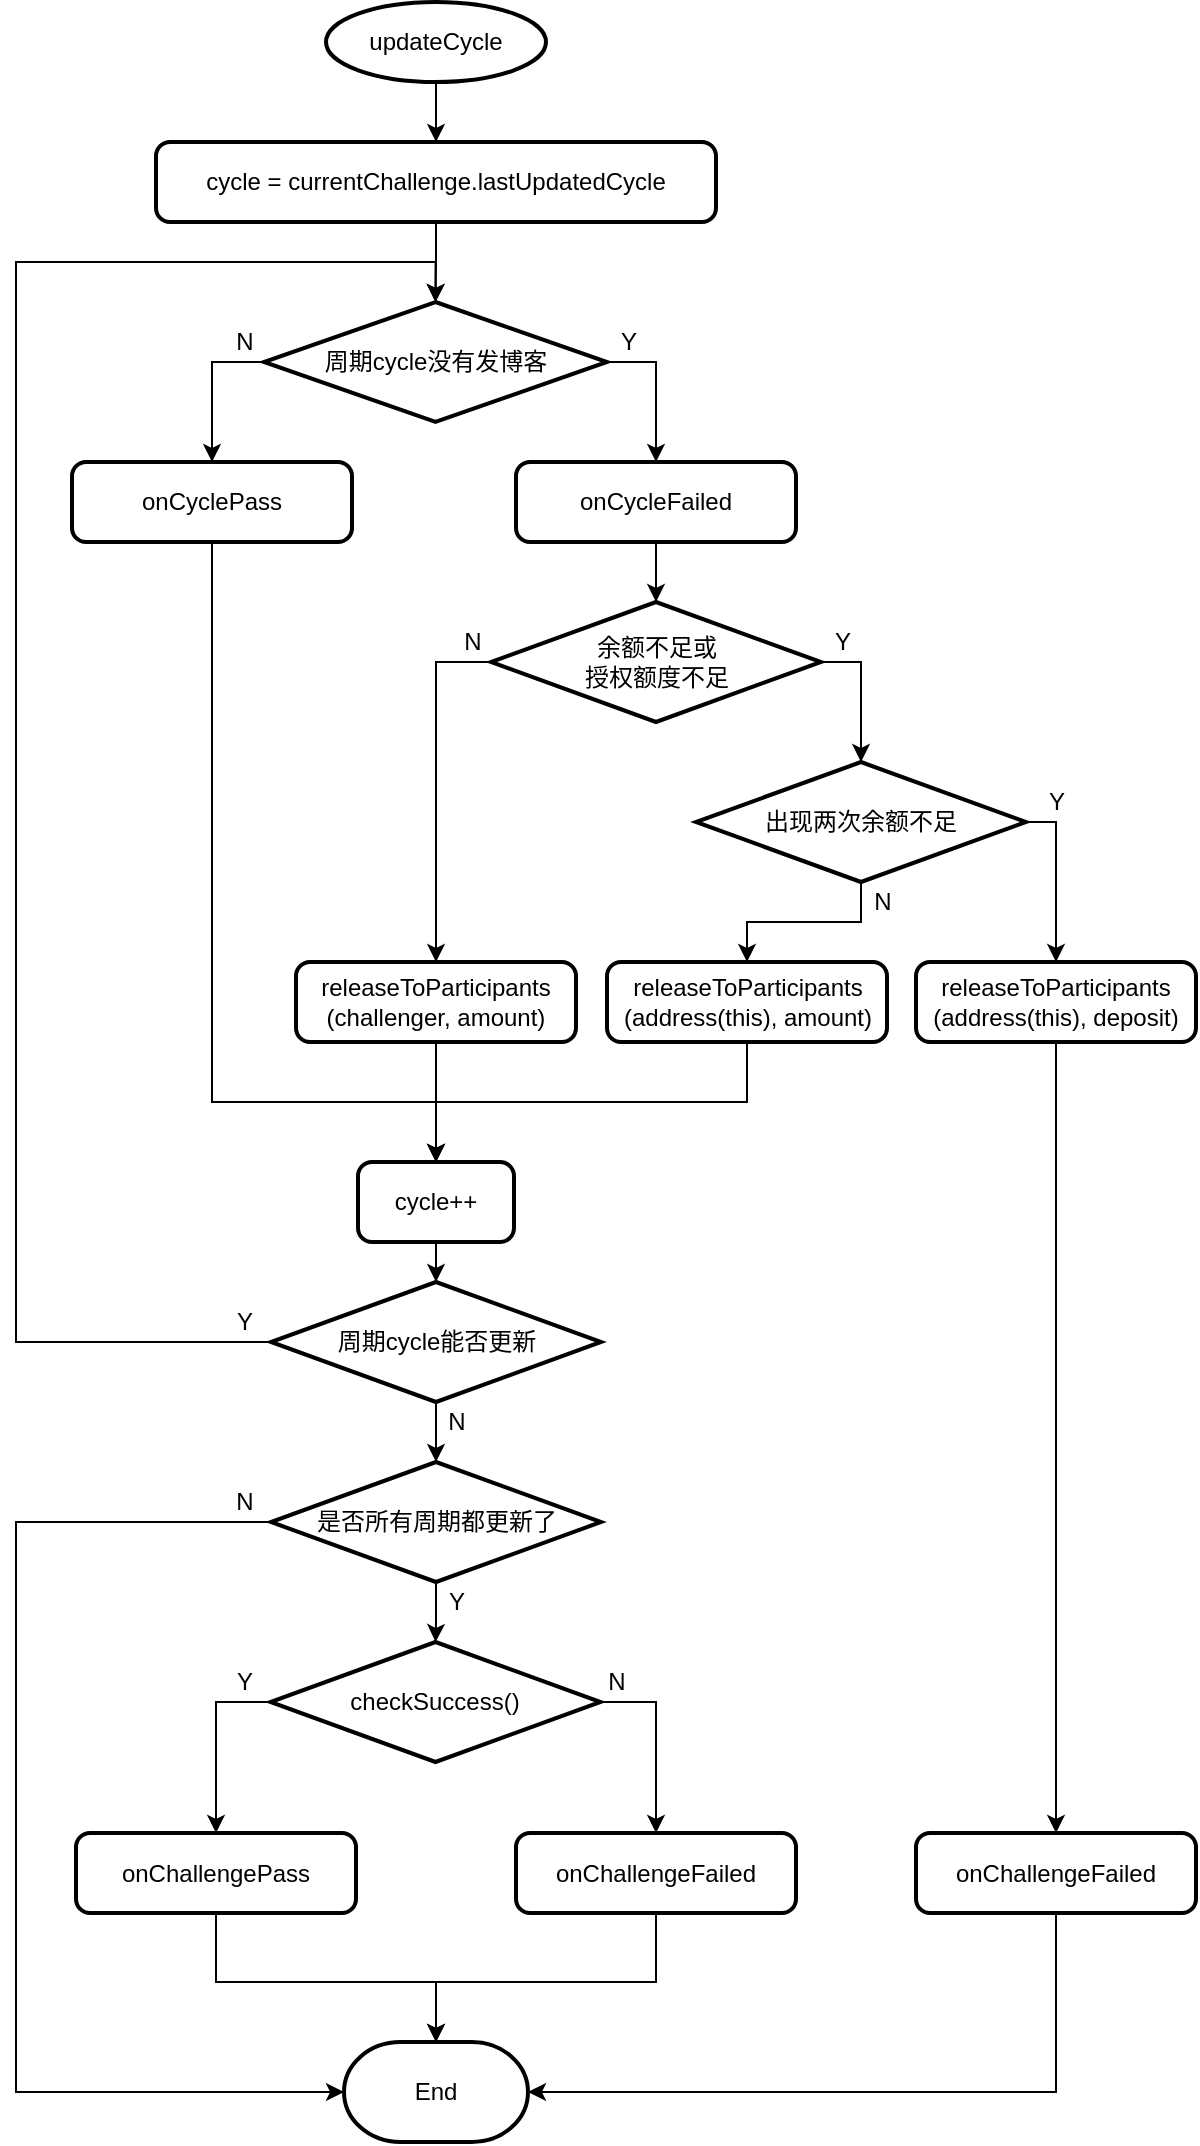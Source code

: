 <mxfile version="14.4.3" type="device"><diagram id="xsc8THGrMv4RkfcNHO9n" name="第 1 页"><mxGraphModel dx="541" dy="947" grid="1" gridSize="10" guides="1" tooltips="1" connect="1" arrows="1" fold="1" page="1" pageScale="1" pageWidth="827" pageHeight="1169" math="0" shadow="0"><root><mxCell id="0"/><mxCell id="1" parent="0"/><mxCell id="Br91shV3EkjfxP7oOMTx-19" style="edgeStyle=orthogonalEdgeStyle;rounded=0;orthogonalLoop=1;jettySize=auto;html=1;exitX=0;exitY=0.5;exitDx=0;exitDy=0;exitPerimeter=0;entryX=0.5;entryY=0;entryDx=0;entryDy=0;" edge="1" parent="1" source="Br91shV3EkjfxP7oOMTx-15" target="Br91shV3EkjfxP7oOMTx-20"><mxGeometry relative="1" as="geometry"><mxPoint x="160" y="240" as="targetPoint"/></mxGeometry></mxCell><mxCell id="Br91shV3EkjfxP7oOMTx-22" style="edgeStyle=orthogonalEdgeStyle;rounded=0;orthogonalLoop=1;jettySize=auto;html=1;exitX=1;exitY=0.5;exitDx=0;exitDy=0;exitPerimeter=0;entryX=0.5;entryY=0;entryDx=0;entryDy=0;" edge="1" parent="1" source="Br91shV3EkjfxP7oOMTx-15" target="Br91shV3EkjfxP7oOMTx-21"><mxGeometry relative="1" as="geometry"/></mxCell><mxCell id="Br91shV3EkjfxP7oOMTx-15" value="周期cycle没有发博客" style="strokeWidth=2;html=1;shape=mxgraph.flowchart.decision;whiteSpace=wrap;" vertex="1" parent="1"><mxGeometry x="164" y="190" width="171.5" height="60" as="geometry"/></mxCell><mxCell id="Br91shV3EkjfxP7oOMTx-49" style="edgeStyle=orthogonalEdgeStyle;rounded=0;orthogonalLoop=1;jettySize=auto;html=1;exitX=0.5;exitY=1;exitDx=0;exitDy=0;" edge="1" parent="1" source="Br91shV3EkjfxP7oOMTx-16" target="Br91shV3EkjfxP7oOMTx-15"><mxGeometry relative="1" as="geometry"/></mxCell><mxCell id="Br91shV3EkjfxP7oOMTx-16" value="cycle = currentChallenge.lastUpdatedCycle" style="rounded=1;whiteSpace=wrap;html=1;absoluteArcSize=1;arcSize=14;strokeWidth=2;" vertex="1" parent="1"><mxGeometry x="110" y="110" width="280" height="40" as="geometry"/></mxCell><mxCell id="Br91shV3EkjfxP7oOMTx-48" value="" style="edgeStyle=orthogonalEdgeStyle;rounded=0;orthogonalLoop=1;jettySize=auto;html=1;" edge="1" parent="1" source="Br91shV3EkjfxP7oOMTx-17" target="Br91shV3EkjfxP7oOMTx-16"><mxGeometry relative="1" as="geometry"/></mxCell><mxCell id="Br91shV3EkjfxP7oOMTx-17" value="&lt;span&gt;updateCycle&lt;/span&gt;" style="strokeWidth=2;html=1;shape=mxgraph.flowchart.start_1;whiteSpace=wrap;" vertex="1" parent="1"><mxGeometry x="195" y="40" width="110" height="40" as="geometry"/></mxCell><mxCell id="Br91shV3EkjfxP7oOMTx-52" style="edgeStyle=orthogonalEdgeStyle;rounded=0;orthogonalLoop=1;jettySize=auto;html=1;exitX=0.5;exitY=1;exitDx=0;exitDy=0;entryX=0.5;entryY=0;entryDx=0;entryDy=0;" edge="1" parent="1" source="Br91shV3EkjfxP7oOMTx-20" target="Br91shV3EkjfxP7oOMTx-78"><mxGeometry relative="1" as="geometry"><Array as="points"><mxPoint x="138" y="590"/><mxPoint x="250" y="590"/></Array></mxGeometry></mxCell><mxCell id="Br91shV3EkjfxP7oOMTx-20" value="&lt;span&gt;onCyclePass&lt;/span&gt;" style="rounded=1;whiteSpace=wrap;html=1;absoluteArcSize=1;arcSize=14;strokeWidth=2;" vertex="1" parent="1"><mxGeometry x="68" y="270" width="140" height="40" as="geometry"/></mxCell><mxCell id="Br91shV3EkjfxP7oOMTx-27" value="" style="edgeStyle=orthogonalEdgeStyle;rounded=0;orthogonalLoop=1;jettySize=auto;html=1;" edge="1" parent="1" source="Br91shV3EkjfxP7oOMTx-21" target="Br91shV3EkjfxP7oOMTx-26"><mxGeometry relative="1" as="geometry"/></mxCell><mxCell id="Br91shV3EkjfxP7oOMTx-21" value="&lt;span&gt;onCycleFailed&lt;/span&gt;" style="rounded=1;whiteSpace=wrap;html=1;absoluteArcSize=1;arcSize=14;strokeWidth=2;" vertex="1" parent="1"><mxGeometry x="290" y="270" width="140" height="40" as="geometry"/></mxCell><mxCell id="Br91shV3EkjfxP7oOMTx-45" style="edgeStyle=orthogonalEdgeStyle;rounded=0;orthogonalLoop=1;jettySize=auto;html=1;exitX=0.5;exitY=1;exitDx=0;exitDy=0;" edge="1" parent="1" source="Br91shV3EkjfxP7oOMTx-23" target="Br91shV3EkjfxP7oOMTx-44"><mxGeometry relative="1" as="geometry"><Array as="points"><mxPoint x="140" y="1030"/><mxPoint x="250" y="1030"/></Array></mxGeometry></mxCell><mxCell id="Br91shV3EkjfxP7oOMTx-23" value="&lt;span&gt;onChallengePass&lt;/span&gt;" style="rounded=1;whiteSpace=wrap;html=1;absoluteArcSize=1;arcSize=14;strokeWidth=2;" vertex="1" parent="1"><mxGeometry x="70" y="955.5" width="140" height="40" as="geometry"/></mxCell><mxCell id="Br91shV3EkjfxP7oOMTx-46" style="edgeStyle=orthogonalEdgeStyle;rounded=0;orthogonalLoop=1;jettySize=auto;html=1;exitX=0.5;exitY=1;exitDx=0;exitDy=0;" edge="1" parent="1" source="Br91shV3EkjfxP7oOMTx-24" target="Br91shV3EkjfxP7oOMTx-44"><mxGeometry relative="1" as="geometry"><Array as="points"><mxPoint x="360" y="1030"/><mxPoint x="250" y="1030"/></Array></mxGeometry></mxCell><mxCell id="Br91shV3EkjfxP7oOMTx-24" value="&lt;span&gt;onChallengeFailed&lt;/span&gt;" style="rounded=1;whiteSpace=wrap;html=1;absoluteArcSize=1;arcSize=14;strokeWidth=2;" vertex="1" parent="1"><mxGeometry x="290" y="955.5" width="140" height="40" as="geometry"/></mxCell><mxCell id="Br91shV3EkjfxP7oOMTx-29" value="" style="edgeStyle=orthogonalEdgeStyle;rounded=0;orthogonalLoop=1;jettySize=auto;html=1;exitX=1;exitY=0.5;exitDx=0;exitDy=0;exitPerimeter=0;" edge="1" parent="1" source="Br91shV3EkjfxP7oOMTx-26" target="Br91shV3EkjfxP7oOMTx-28"><mxGeometry relative="1" as="geometry"/></mxCell><mxCell id="Br91shV3EkjfxP7oOMTx-37" style="edgeStyle=orthogonalEdgeStyle;rounded=0;orthogonalLoop=1;jettySize=auto;html=1;exitX=0;exitY=0.5;exitDx=0;exitDy=0;exitPerimeter=0;" edge="1" parent="1" source="Br91shV3EkjfxP7oOMTx-26" target="Br91shV3EkjfxP7oOMTx-36"><mxGeometry relative="1" as="geometry"/></mxCell><mxCell id="Br91shV3EkjfxP7oOMTx-26" value="余额不足或&lt;br&gt;授权额度不足" style="strokeWidth=2;html=1;shape=mxgraph.flowchart.decision;whiteSpace=wrap;" vertex="1" parent="1"><mxGeometry x="277.5" y="340" width="165" height="60" as="geometry"/></mxCell><mxCell id="Br91shV3EkjfxP7oOMTx-35" style="edgeStyle=orthogonalEdgeStyle;rounded=0;orthogonalLoop=1;jettySize=auto;html=1;entryX=1;entryY=0.5;entryDx=0;entryDy=0;entryPerimeter=0;exitX=0.5;exitY=1;exitDx=0;exitDy=0;" edge="1" parent="1" source="Br91shV3EkjfxP7oOMTx-54" target="Br91shV3EkjfxP7oOMTx-44"><mxGeometry relative="1" as="geometry"/></mxCell><mxCell id="Br91shV3EkjfxP7oOMTx-50" style="edgeStyle=orthogonalEdgeStyle;rounded=0;orthogonalLoop=1;jettySize=auto;html=1;exitX=0.5;exitY=1;exitDx=0;exitDy=0;exitPerimeter=0;" edge="1" parent="1" source="Br91shV3EkjfxP7oOMTx-28" target="Br91shV3EkjfxP7oOMTx-66"><mxGeometry relative="1" as="geometry"/></mxCell><mxCell id="Br91shV3EkjfxP7oOMTx-28" value="出现两次余额不足" style="strokeWidth=2;html=1;shape=mxgraph.flowchart.decision;whiteSpace=wrap;" vertex="1" parent="1"><mxGeometry x="380" y="420" width="165" height="60" as="geometry"/></mxCell><mxCell id="Br91shV3EkjfxP7oOMTx-32" style="edgeStyle=orthogonalEdgeStyle;rounded=0;orthogonalLoop=1;jettySize=auto;html=1;exitX=0;exitY=0.5;exitDx=0;exitDy=0;exitPerimeter=0;entryX=0.5;entryY=0;entryDx=0;entryDy=0;entryPerimeter=0;" edge="1" parent="1" source="Br91shV3EkjfxP7oOMTx-30" target="Br91shV3EkjfxP7oOMTx-15"><mxGeometry relative="1" as="geometry"><Array as="points"><mxPoint x="40" y="710"/><mxPoint x="40" y="170"/><mxPoint x="250" y="170"/></Array></mxGeometry></mxCell><mxCell id="Br91shV3EkjfxP7oOMTx-42" style="edgeStyle=orthogonalEdgeStyle;rounded=0;orthogonalLoop=1;jettySize=auto;html=1;exitX=0.5;exitY=1;exitDx=0;exitDy=0;exitPerimeter=0;" edge="1" parent="1" source="Br91shV3EkjfxP7oOMTx-30" target="Br91shV3EkjfxP7oOMTx-31"><mxGeometry relative="1" as="geometry"/></mxCell><mxCell id="Br91shV3EkjfxP7oOMTx-30" value="周期cycle能否更新" style="strokeWidth=2;html=1;shape=mxgraph.flowchart.decision;whiteSpace=wrap;" vertex="1" parent="1"><mxGeometry x="167.5" y="680" width="165" height="60" as="geometry"/></mxCell><mxCell id="Br91shV3EkjfxP7oOMTx-41" style="edgeStyle=orthogonalEdgeStyle;rounded=0;orthogonalLoop=1;jettySize=auto;html=1;exitX=0.5;exitY=1;exitDx=0;exitDy=0;exitPerimeter=0;" edge="1" parent="1" source="Br91shV3EkjfxP7oOMTx-31" target="Br91shV3EkjfxP7oOMTx-38"><mxGeometry relative="1" as="geometry"/></mxCell><mxCell id="Br91shV3EkjfxP7oOMTx-43" style="edgeStyle=orthogonalEdgeStyle;rounded=0;orthogonalLoop=1;jettySize=auto;html=1;exitX=0;exitY=0.5;exitDx=0;exitDy=0;exitPerimeter=0;entryX=0;entryY=0.5;entryDx=0;entryDy=0;entryPerimeter=0;" edge="1" parent="1" source="Br91shV3EkjfxP7oOMTx-31" target="Br91shV3EkjfxP7oOMTx-44"><mxGeometry relative="1" as="geometry"><mxPoint x="40" y="1035.5" as="targetPoint"/><Array as="points"><mxPoint x="40" y="800"/><mxPoint x="40" y="1085"/></Array></mxGeometry></mxCell><mxCell id="Br91shV3EkjfxP7oOMTx-31" value="是否所有周期都更新了" style="strokeWidth=2;html=1;shape=mxgraph.flowchart.decision;whiteSpace=wrap;" vertex="1" parent="1"><mxGeometry x="167.5" y="770" width="165" height="60" as="geometry"/></mxCell><mxCell id="Br91shV3EkjfxP7oOMTx-51" style="edgeStyle=orthogonalEdgeStyle;rounded=0;orthogonalLoop=1;jettySize=auto;html=1;exitX=0.5;exitY=1;exitDx=0;exitDy=0;" edge="1" parent="1" source="Br91shV3EkjfxP7oOMTx-36" target="Br91shV3EkjfxP7oOMTx-78"><mxGeometry relative="1" as="geometry"/></mxCell><mxCell id="Br91shV3EkjfxP7oOMTx-36" value="releaseToParticipants&lt;br&gt;(challenger, amount)" style="rounded=1;whiteSpace=wrap;html=1;absoluteArcSize=1;arcSize=14;strokeWidth=2;" vertex="1" parent="1"><mxGeometry x="180" y="520" width="140" height="40" as="geometry"/></mxCell><mxCell id="Br91shV3EkjfxP7oOMTx-39" style="edgeStyle=orthogonalEdgeStyle;rounded=0;orthogonalLoop=1;jettySize=auto;html=1;exitX=0;exitY=0.5;exitDx=0;exitDy=0;exitPerimeter=0;" edge="1" parent="1" source="Br91shV3EkjfxP7oOMTx-38" target="Br91shV3EkjfxP7oOMTx-23"><mxGeometry relative="1" as="geometry"/></mxCell><mxCell id="Br91shV3EkjfxP7oOMTx-40" style="edgeStyle=orthogonalEdgeStyle;rounded=0;orthogonalLoop=1;jettySize=auto;html=1;exitX=1;exitY=0.5;exitDx=0;exitDy=0;exitPerimeter=0;" edge="1" parent="1" source="Br91shV3EkjfxP7oOMTx-38" target="Br91shV3EkjfxP7oOMTx-24"><mxGeometry relative="1" as="geometry"><Array as="points"><mxPoint x="360" y="890"/></Array></mxGeometry></mxCell><mxCell id="Br91shV3EkjfxP7oOMTx-38" value="checkSuccess()" style="strokeWidth=2;html=1;shape=mxgraph.flowchart.decision;whiteSpace=wrap;" vertex="1" parent="1"><mxGeometry x="167.25" y="860" width="165" height="60" as="geometry"/></mxCell><mxCell id="Br91shV3EkjfxP7oOMTx-44" value="End" style="strokeWidth=2;html=1;shape=mxgraph.flowchart.terminator;whiteSpace=wrap;" vertex="1" parent="1"><mxGeometry x="204" y="1060" width="92" height="50" as="geometry"/></mxCell><mxCell id="Br91shV3EkjfxP7oOMTx-54" value="&lt;span&gt;onChallengeFailed&lt;/span&gt;" style="rounded=1;whiteSpace=wrap;html=1;absoluteArcSize=1;arcSize=14;strokeWidth=2;" vertex="1" parent="1"><mxGeometry x="490" y="955.5" width="140" height="40" as="geometry"/></mxCell><mxCell id="Br91shV3EkjfxP7oOMTx-55" style="edgeStyle=orthogonalEdgeStyle;rounded=0;orthogonalLoop=1;jettySize=auto;html=1;exitX=1;exitY=0.5;exitDx=0;exitDy=0;exitPerimeter=0;" edge="1" parent="1" source="Br91shV3EkjfxP7oOMTx-28" target="Br91shV3EkjfxP7oOMTx-56"><mxGeometry relative="1" as="geometry"><mxPoint x="476.5" y="460" as="sourcePoint"/><mxPoint x="430" y="905.5" as="targetPoint"/><Array as="points"><mxPoint x="560" y="450"/></Array></mxGeometry></mxCell><mxCell id="Br91shV3EkjfxP7oOMTx-60" value="" style="edgeStyle=orthogonalEdgeStyle;rounded=0;orthogonalLoop=1;jettySize=auto;html=1;" edge="1" parent="1" source="Br91shV3EkjfxP7oOMTx-56" target="Br91shV3EkjfxP7oOMTx-54"><mxGeometry relative="1" as="geometry"/></mxCell><mxCell id="Br91shV3EkjfxP7oOMTx-56" value="releaseToParticipants&lt;br&gt;(address(this), deposit)" style="rounded=1;whiteSpace=wrap;html=1;absoluteArcSize=1;arcSize=14;strokeWidth=2;" vertex="1" parent="1"><mxGeometry x="490" y="520" width="140" height="40" as="geometry"/></mxCell><mxCell id="Br91shV3EkjfxP7oOMTx-61" value="Y" style="text;html=1;align=center;verticalAlign=middle;resizable=0;points=[];autosize=1;" vertex="1" parent="1"><mxGeometry x="335.5" y="200" width="20" height="20" as="geometry"/></mxCell><mxCell id="Br91shV3EkjfxP7oOMTx-62" value="N" style="text;html=1;align=center;verticalAlign=middle;resizable=0;points=[];autosize=1;" vertex="1" parent="1"><mxGeometry x="144" y="200" width="20" height="20" as="geometry"/></mxCell><mxCell id="Br91shV3EkjfxP7oOMTx-64" value="Y" style="text;html=1;align=center;verticalAlign=middle;resizable=0;points=[];autosize=1;" vertex="1" parent="1"><mxGeometry x="442.5" y="350" width="20" height="20" as="geometry"/></mxCell><mxCell id="Br91shV3EkjfxP7oOMTx-65" value="N" style="text;html=1;align=center;verticalAlign=middle;resizable=0;points=[];autosize=1;" vertex="1" parent="1"><mxGeometry x="257.5" y="350" width="20" height="20" as="geometry"/></mxCell><mxCell id="Br91shV3EkjfxP7oOMTx-69" style="edgeStyle=orthogonalEdgeStyle;rounded=0;orthogonalLoop=1;jettySize=auto;html=1;exitX=0.5;exitY=1;exitDx=0;exitDy=0;" edge="1" parent="1" source="Br91shV3EkjfxP7oOMTx-78" target="Br91shV3EkjfxP7oOMTx-30"><mxGeometry relative="1" as="geometry"><Array as="points"><mxPoint x="250" y="590"/></Array></mxGeometry></mxCell><mxCell id="Br91shV3EkjfxP7oOMTx-66" value="releaseToParticipants&lt;br&gt;(address(this), amount)" style="rounded=1;whiteSpace=wrap;html=1;absoluteArcSize=1;arcSize=14;strokeWidth=2;" vertex="1" parent="1"><mxGeometry x="335.5" y="520" width="140" height="40" as="geometry"/></mxCell><mxCell id="Br91shV3EkjfxP7oOMTx-70" value="Y" style="text;html=1;align=center;verticalAlign=middle;resizable=0;points=[];autosize=1;" vertex="1" parent="1"><mxGeometry x="550" y="430" width="20" height="20" as="geometry"/></mxCell><mxCell id="Br91shV3EkjfxP7oOMTx-71" value="N" style="text;html=1;align=center;verticalAlign=middle;resizable=0;points=[];autosize=1;" vertex="1" parent="1"><mxGeometry x="462.5" y="480" width="20" height="20" as="geometry"/></mxCell><mxCell id="Br91shV3EkjfxP7oOMTx-72" value="Y" style="text;html=1;align=center;verticalAlign=middle;resizable=0;points=[];autosize=1;" vertex="1" parent="1"><mxGeometry x="144" y="690" width="20" height="20" as="geometry"/></mxCell><mxCell id="Br91shV3EkjfxP7oOMTx-73" value="N" style="text;html=1;align=center;verticalAlign=middle;resizable=0;points=[];autosize=1;" vertex="1" parent="1"><mxGeometry x="250" y="740" width="20" height="20" as="geometry"/></mxCell><mxCell id="Br91shV3EkjfxP7oOMTx-74" value="Y" style="text;html=1;align=center;verticalAlign=middle;resizable=0;points=[];autosize=1;" vertex="1" parent="1"><mxGeometry x="250" y="830" width="20" height="20" as="geometry"/></mxCell><mxCell id="Br91shV3EkjfxP7oOMTx-75" value="N" style="text;html=1;align=center;verticalAlign=middle;resizable=0;points=[];autosize=1;" vertex="1" parent="1"><mxGeometry x="144" y="780" width="20" height="20" as="geometry"/></mxCell><mxCell id="Br91shV3EkjfxP7oOMTx-76" value="N" style="text;html=1;align=center;verticalAlign=middle;resizable=0;points=[];autosize=1;" vertex="1" parent="1"><mxGeometry x="330" y="870" width="20" height="20" as="geometry"/></mxCell><mxCell id="Br91shV3EkjfxP7oOMTx-77" value="Y" style="text;html=1;align=center;verticalAlign=middle;resizable=0;points=[];autosize=1;" vertex="1" parent="1"><mxGeometry x="144" y="870" width="20" height="20" as="geometry"/></mxCell><mxCell id="Br91shV3EkjfxP7oOMTx-78" value="&lt;span&gt;cycle++&lt;/span&gt;" style="rounded=1;whiteSpace=wrap;html=1;absoluteArcSize=1;arcSize=14;strokeWidth=2;" vertex="1" parent="1"><mxGeometry x="211" y="620" width="78" height="40" as="geometry"/></mxCell><mxCell id="Br91shV3EkjfxP7oOMTx-79" style="edgeStyle=orthogonalEdgeStyle;rounded=0;orthogonalLoop=1;jettySize=auto;html=1;exitX=0.5;exitY=1;exitDx=0;exitDy=0;" edge="1" parent="1" source="Br91shV3EkjfxP7oOMTx-66" target="Br91shV3EkjfxP7oOMTx-78"><mxGeometry relative="1" as="geometry"><mxPoint x="405.5" y="560" as="sourcePoint"/><mxPoint x="250" y="680" as="targetPoint"/><Array as="points"><mxPoint x="406" y="590"/></Array></mxGeometry></mxCell></root></mxGraphModel></diagram></mxfile>